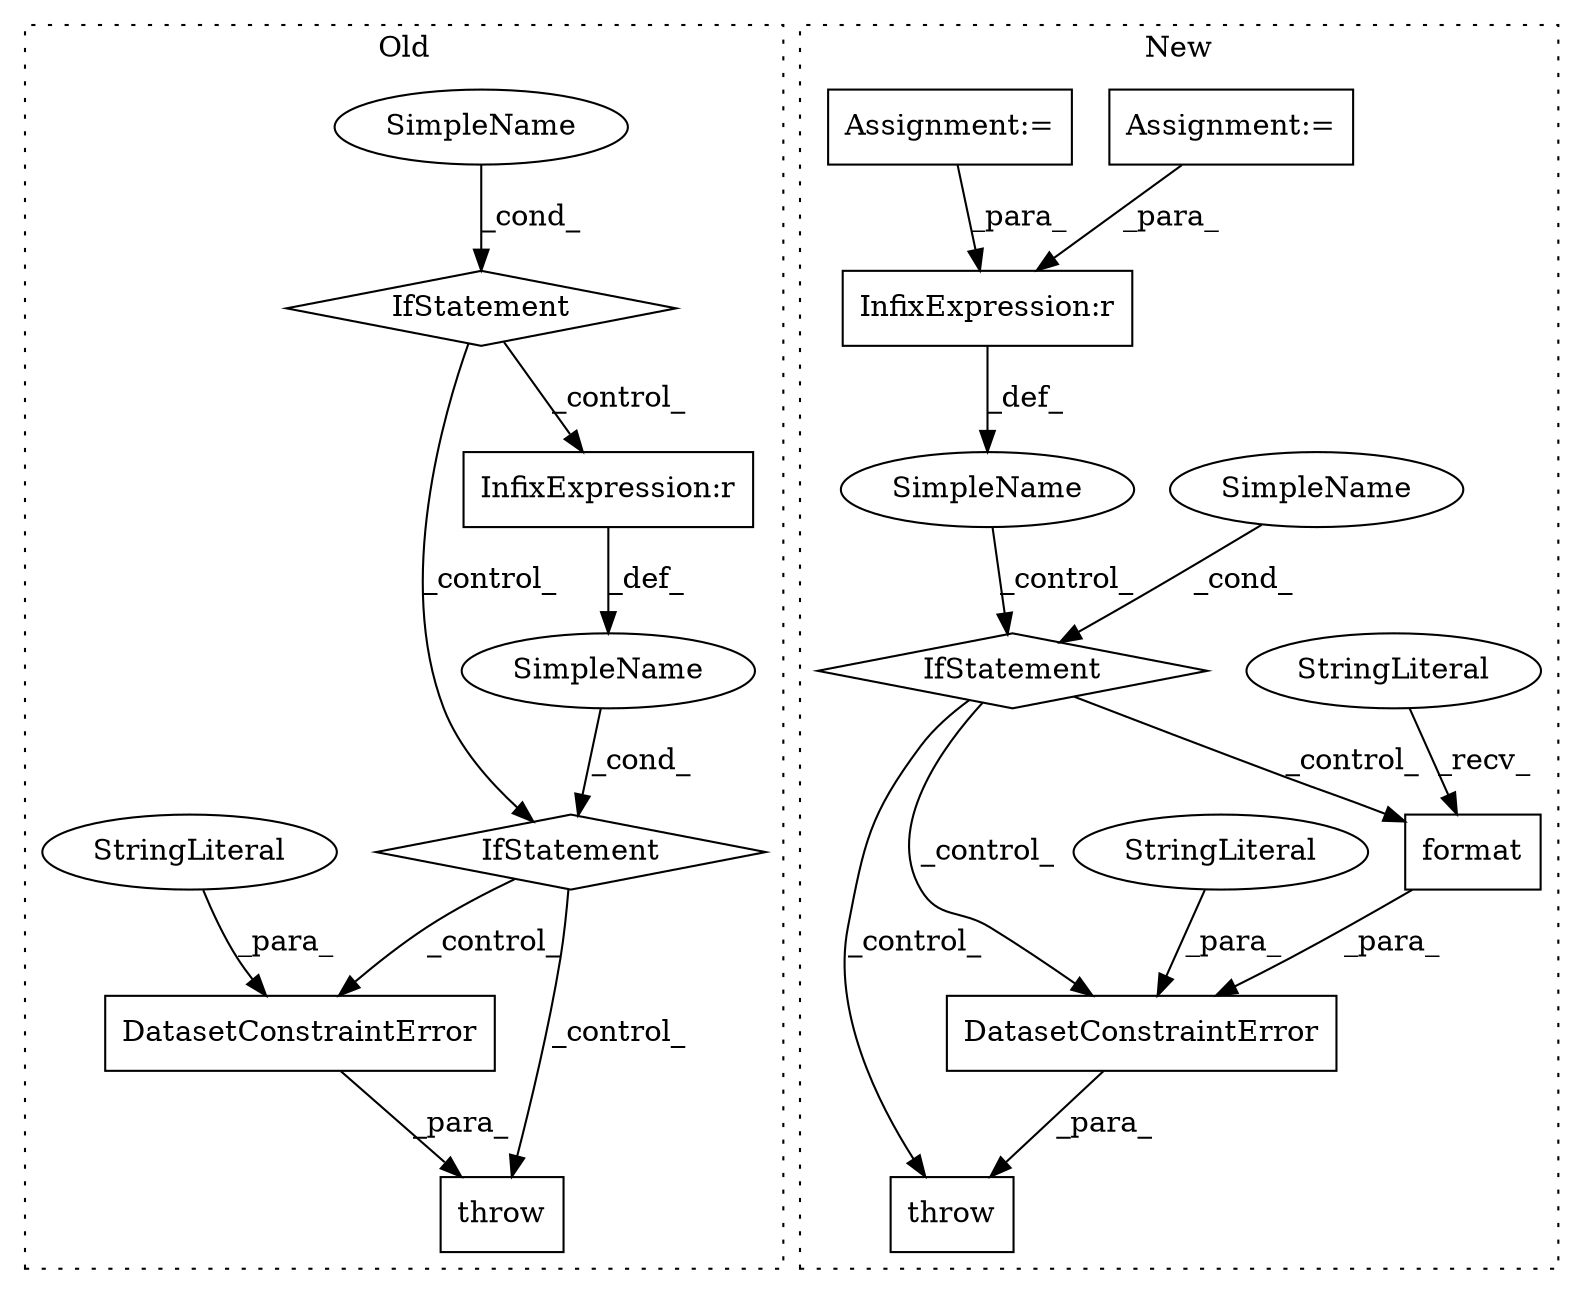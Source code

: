 digraph G {
subgraph cluster0 {
1 [label="IfStatement" a="25" s="1272,1336" l="4,2" shape="diamond"];
9 [label="DatasetConstraintError" a="32" s="1352,1451" l="23,1" shape="box"];
10 [label="IfStatement" a="25" s="869,917" l="4,2" shape="diamond"];
11 [label="SimpleName" a="42" s="" l="" shape="ellipse"];
12 [label="SimpleName" a="42" s="" l="" shape="ellipse"];
14 [label="StringLiteral" a="45" s="1375" l="24" shape="ellipse"];
15 [label="InfixExpression:r" a="27" s="1304" l="4" shape="box"];
17 [label="throw" a="53" s="1346" l="6" shape="box"];
label = "Old";
style="dotted";
}
subgraph cluster1 {
2 [label="DatasetConstraintError" a="32" s="1570,1753" l="23,1" shape="box"];
3 [label="IfStatement" a="25" s="1523,1554" l="4,2" shape="diamond"];
4 [label="format" a="32" s="1721,1752" l="7,1" shape="box"];
5 [label="SimpleName" a="42" s="" l="" shape="ellipse"];
6 [label="StringLiteral" a="45" s="1593" l="24" shape="ellipse"];
7 [label="StringLiteral" a="45" s="1618" l="102" shape="ellipse"];
8 [label="throw" a="53" s="1564" l="6" shape="box"];
13 [label="SimpleName" a="42" s="" l="" shape="ellipse"];
16 [label="InfixExpression:r" a="27" s="1110" l="4" shape="box"];
18 [label="Assignment:=" a="7" s="996" l="1" shape="box"];
19 [label="Assignment:=" a="7" s="1051" l="1" shape="box"];
label = "New";
style="dotted";
}
1 -> 17 [label="_control_"];
1 -> 9 [label="_control_"];
2 -> 8 [label="_para_"];
3 -> 2 [label="_control_"];
3 -> 8 [label="_control_"];
3 -> 4 [label="_control_"];
4 -> 2 [label="_para_"];
5 -> 3 [label="_cond_"];
6 -> 2 [label="_para_"];
7 -> 4 [label="_recv_"];
9 -> 17 [label="_para_"];
10 -> 15 [label="_control_"];
10 -> 1 [label="_control_"];
11 -> 10 [label="_cond_"];
12 -> 1 [label="_cond_"];
13 -> 3 [label="_control_"];
14 -> 9 [label="_para_"];
15 -> 12 [label="_def_"];
16 -> 13 [label="_def_"];
18 -> 16 [label="_para_"];
19 -> 16 [label="_para_"];
}